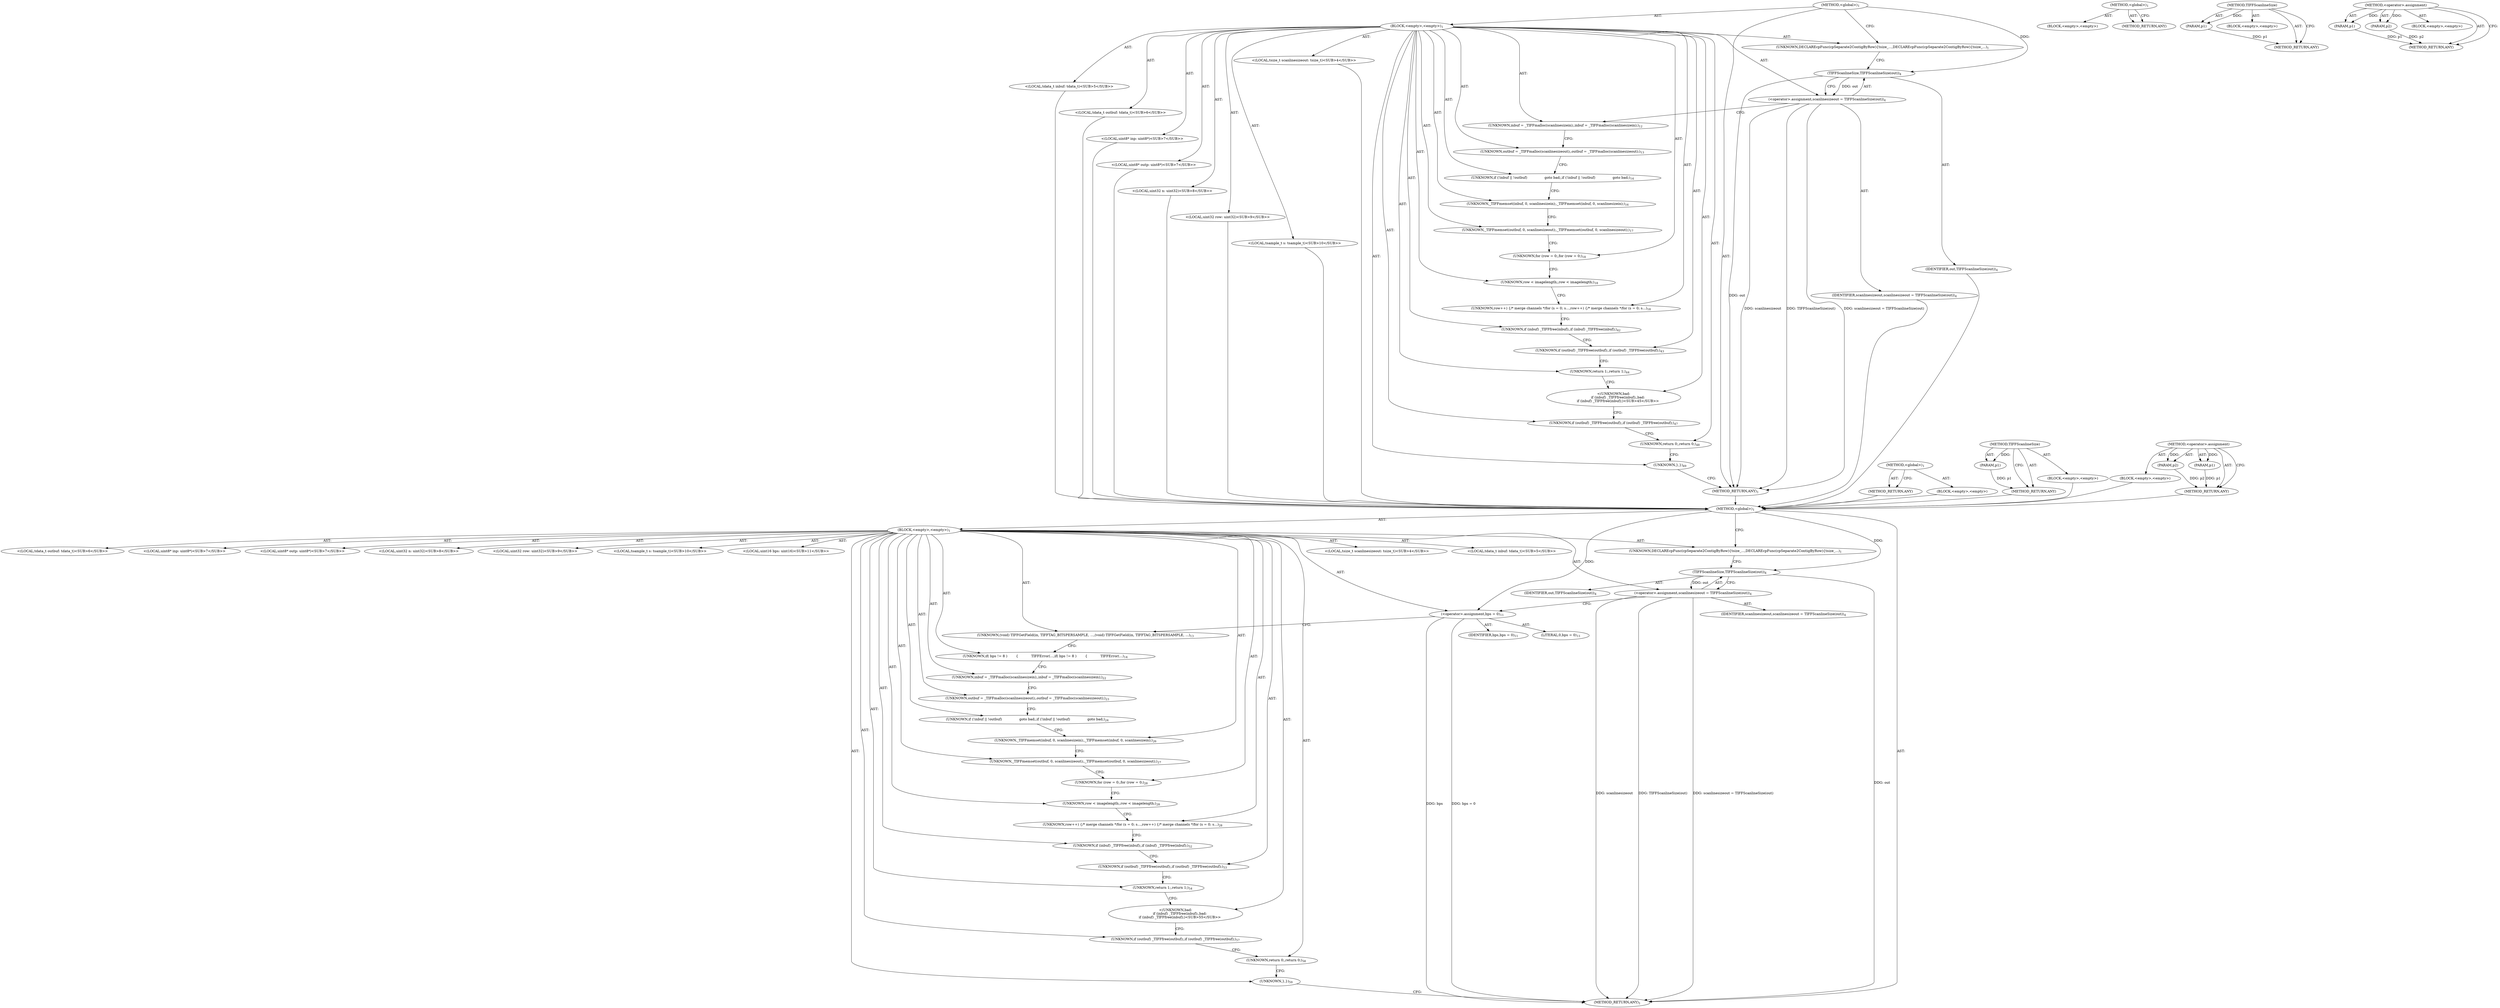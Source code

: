 digraph "&lt;operator&gt;.assignment" {
vulnerable_6 [label=<(METHOD,&lt;global&gt;)<SUB>1</SUB>>];
vulnerable_7 [label=<(BLOCK,&lt;empty&gt;,&lt;empty&gt;)<SUB>1</SUB>>];
vulnerable_8 [label=<(UNKNOWN,DECLAREcpFunc(cpSeparate2ContigByRow)
{
	tsize_...,DECLAREcpFunc(cpSeparate2ContigByRow)
{
	tsize_...)<SUB>1</SUB>>];
vulnerable_9 [label="<(LOCAL,tsize_t scanlinesizeout: tsize_t)<SUB>4</SUB>>"];
vulnerable_10 [label=<(&lt;operator&gt;.assignment,scanlinesizeout = TIFFScanlineSize(out))<SUB>4</SUB>>];
vulnerable_11 [label=<(IDENTIFIER,scanlinesizeout,scanlinesizeout = TIFFScanlineSize(out))<SUB>4</SUB>>];
vulnerable_12 [label=<(TIFFScanlineSize,TIFFScanlineSize(out))<SUB>4</SUB>>];
vulnerable_13 [label=<(IDENTIFIER,out,TIFFScanlineSize(out))<SUB>4</SUB>>];
vulnerable_14 [label="<(LOCAL,tdata_t inbuf: tdata_t)<SUB>5</SUB>>"];
vulnerable_15 [label="<(LOCAL,tdata_t outbuf: tdata_t)<SUB>6</SUB>>"];
vulnerable_16 [label="<(LOCAL,uint8* inp: uint8*)<SUB>7</SUB>>"];
vulnerable_17 [label="<(LOCAL,uint8* outp: uint8*)<SUB>7</SUB>>"];
vulnerable_18 [label="<(LOCAL,uint32 n: uint32)<SUB>8</SUB>>"];
vulnerable_19 [label="<(LOCAL,uint32 row: uint32)<SUB>9</SUB>>"];
vulnerable_20 [label="<(LOCAL,tsample_t s: tsample_t)<SUB>10</SUB>>"];
vulnerable_21 [label=<(UNKNOWN,inbuf = _TIFFmalloc(scanlinesizein);,inbuf = _TIFFmalloc(scanlinesizein);)<SUB>12</SUB>>];
vulnerable_22 [label=<(UNKNOWN,outbuf = _TIFFmalloc(scanlinesizeout);,outbuf = _TIFFmalloc(scanlinesizeout);)<SUB>13</SUB>>];
vulnerable_23 [label=<(UNKNOWN,if (!inbuf || !outbuf)
                goto bad;,if (!inbuf || !outbuf)
                goto bad;)<SUB>14</SUB>>];
vulnerable_24 [label=<(UNKNOWN,_TIFFmemset(inbuf, 0, scanlinesizein);,_TIFFmemset(inbuf, 0, scanlinesizein);)<SUB>16</SUB>>];
vulnerable_25 [label=<(UNKNOWN,_TIFFmemset(outbuf, 0, scanlinesizeout);,_TIFFmemset(outbuf, 0, scanlinesizeout);)<SUB>17</SUB>>];
vulnerable_26 [label=<(UNKNOWN,for (row = 0;,for (row = 0;)<SUB>18</SUB>>];
vulnerable_27 [label=<(UNKNOWN,row &lt; imagelength;,row &lt; imagelength;)<SUB>18</SUB>>];
vulnerable_28 [label=<(UNKNOWN,row++) {
		/* merge channels */
		for (s = 0; s...,row++) {
		/* merge channels */
		for (s = 0; s...)<SUB>18</SUB>>];
vulnerable_29 [label=<(UNKNOWN,if (inbuf) _TIFFfree(inbuf);,if (inbuf) _TIFFfree(inbuf);)<SUB>42</SUB>>];
vulnerable_30 [label=<(UNKNOWN,if (outbuf) _TIFFfree(outbuf);,if (outbuf) _TIFFfree(outbuf);)<SUB>43</SUB>>];
vulnerable_31 [label=<(UNKNOWN,return 1;,return 1;)<SUB>44</SUB>>];
vulnerable_32 [label="<(UNKNOWN,bad:
	if (inbuf) _TIFFfree(inbuf);,bad:
	if (inbuf) _TIFFfree(inbuf);)<SUB>45</SUB>>"];
vulnerable_33 [label=<(UNKNOWN,if (outbuf) _TIFFfree(outbuf);,if (outbuf) _TIFFfree(outbuf);)<SUB>47</SUB>>];
vulnerable_34 [label=<(UNKNOWN,return 0;,return 0;)<SUB>48</SUB>>];
vulnerable_35 [label=<(UNKNOWN,},})<SUB>49</SUB>>];
vulnerable_36 [label=<(METHOD_RETURN,ANY)<SUB>1</SUB>>];
vulnerable_51 [label=<(METHOD,&lt;global&gt;)<SUB>1</SUB>>];
vulnerable_52 [label=<(BLOCK,&lt;empty&gt;,&lt;empty&gt;)>];
vulnerable_53 [label=<(METHOD_RETURN,ANY)>];
vulnerable_62 [label=<(METHOD,TIFFScanlineSize)>];
vulnerable_63 [label=<(PARAM,p1)>];
vulnerable_64 [label=<(BLOCK,&lt;empty&gt;,&lt;empty&gt;)>];
vulnerable_65 [label=<(METHOD_RETURN,ANY)>];
vulnerable_57 [label=<(METHOD,&lt;operator&gt;.assignment)>];
vulnerable_58 [label=<(PARAM,p1)>];
vulnerable_59 [label=<(PARAM,p2)>];
vulnerable_60 [label=<(BLOCK,&lt;empty&gt;,&lt;empty&gt;)>];
vulnerable_61 [label=<(METHOD_RETURN,ANY)>];
fixed_6 [label=<(METHOD,&lt;global&gt;)<SUB>1</SUB>>];
fixed_7 [label=<(BLOCK,&lt;empty&gt;,&lt;empty&gt;)<SUB>1</SUB>>];
fixed_8 [label=<(UNKNOWN,DECLAREcpFunc(cpSeparate2ContigByRow)
{
	tsize_...,DECLAREcpFunc(cpSeparate2ContigByRow)
{
	tsize_...)<SUB>1</SUB>>];
fixed_9 [label="<(LOCAL,tsize_t scanlinesizeout: tsize_t)<SUB>4</SUB>>"];
fixed_10 [label=<(&lt;operator&gt;.assignment,scanlinesizeout = TIFFScanlineSize(out))<SUB>4</SUB>>];
fixed_11 [label=<(IDENTIFIER,scanlinesizeout,scanlinesizeout = TIFFScanlineSize(out))<SUB>4</SUB>>];
fixed_12 [label=<(TIFFScanlineSize,TIFFScanlineSize(out))<SUB>4</SUB>>];
fixed_13 [label=<(IDENTIFIER,out,TIFFScanlineSize(out))<SUB>4</SUB>>];
fixed_14 [label="<(LOCAL,tdata_t inbuf: tdata_t)<SUB>5</SUB>>"];
fixed_15 [label="<(LOCAL,tdata_t outbuf: tdata_t)<SUB>6</SUB>>"];
fixed_16 [label="<(LOCAL,uint8* inp: uint8*)<SUB>7</SUB>>"];
fixed_17 [label="<(LOCAL,uint8* outp: uint8*)<SUB>7</SUB>>"];
fixed_18 [label="<(LOCAL,uint32 n: uint32)<SUB>8</SUB>>"];
fixed_19 [label="<(LOCAL,uint32 row: uint32)<SUB>9</SUB>>"];
fixed_20 [label="<(LOCAL,tsample_t s: tsample_t)<SUB>10</SUB>>"];
fixed_21 [label="<(LOCAL,uint16 bps: uint16)<SUB>11</SUB>>"];
fixed_22 [label=<(&lt;operator&gt;.assignment,bps = 0)<SUB>11</SUB>>];
fixed_23 [label=<(IDENTIFIER,bps,bps = 0)<SUB>11</SUB>>];
fixed_24 [label=<(LITERAL,0,bps = 0)<SUB>11</SUB>>];
fixed_25 [label=<(UNKNOWN,(void) TIFFGetField(in, TIFFTAG_BITSPERSAMPLE, ...,(void) TIFFGetField(in, TIFFTAG_BITSPERSAMPLE, ...)<SUB>13</SUB>>];
fixed_26 [label=<(UNKNOWN,if( bps != 8 )
        {
            TIFFError(...,if( bps != 8 )
        {
            TIFFError(...)<SUB>14</SUB>>];
fixed_27 [label=<(UNKNOWN,inbuf = _TIFFmalloc(scanlinesizein);,inbuf = _TIFFmalloc(scanlinesizein);)<SUB>22</SUB>>];
fixed_28 [label=<(UNKNOWN,outbuf = _TIFFmalloc(scanlinesizeout);,outbuf = _TIFFmalloc(scanlinesizeout);)<SUB>23</SUB>>];
fixed_29 [label=<(UNKNOWN,if (!inbuf || !outbuf)
                goto bad;,if (!inbuf || !outbuf)
                goto bad;)<SUB>24</SUB>>];
fixed_30 [label=<(UNKNOWN,_TIFFmemset(inbuf, 0, scanlinesizein);,_TIFFmemset(inbuf, 0, scanlinesizein);)<SUB>26</SUB>>];
fixed_31 [label=<(UNKNOWN,_TIFFmemset(outbuf, 0, scanlinesizeout);,_TIFFmemset(outbuf, 0, scanlinesizeout);)<SUB>27</SUB>>];
fixed_32 [label=<(UNKNOWN,for (row = 0;,for (row = 0;)<SUB>28</SUB>>];
fixed_33 [label=<(UNKNOWN,row &lt; imagelength;,row &lt; imagelength;)<SUB>28</SUB>>];
fixed_34 [label=<(UNKNOWN,row++) {
		/* merge channels */
		for (s = 0; s...,row++) {
		/* merge channels */
		for (s = 0; s...)<SUB>28</SUB>>];
fixed_35 [label=<(UNKNOWN,if (inbuf) _TIFFfree(inbuf);,if (inbuf) _TIFFfree(inbuf);)<SUB>52</SUB>>];
fixed_36 [label=<(UNKNOWN,if (outbuf) _TIFFfree(outbuf);,if (outbuf) _TIFFfree(outbuf);)<SUB>53</SUB>>];
fixed_37 [label=<(UNKNOWN,return 1;,return 1;)<SUB>54</SUB>>];
fixed_38 [label="<(UNKNOWN,bad:
	if (inbuf) _TIFFfree(inbuf);,bad:
	if (inbuf) _TIFFfree(inbuf);)<SUB>55</SUB>>"];
fixed_39 [label=<(UNKNOWN,if (outbuf) _TIFFfree(outbuf);,if (outbuf) _TIFFfree(outbuf);)<SUB>57</SUB>>];
fixed_40 [label=<(UNKNOWN,return 0;,return 0;)<SUB>58</SUB>>];
fixed_41 [label=<(UNKNOWN,},})<SUB>59</SUB>>];
fixed_42 [label=<(METHOD_RETURN,ANY)<SUB>1</SUB>>];
fixed_61 [label=<(METHOD,&lt;global&gt;)<SUB>1</SUB>>];
fixed_62 [label=<(BLOCK,&lt;empty&gt;,&lt;empty&gt;)>];
fixed_63 [label=<(METHOD_RETURN,ANY)>];
fixed_72 [label=<(METHOD,TIFFScanlineSize)>];
fixed_73 [label=<(PARAM,p1)>];
fixed_74 [label=<(BLOCK,&lt;empty&gt;,&lt;empty&gt;)>];
fixed_75 [label=<(METHOD_RETURN,ANY)>];
fixed_67 [label=<(METHOD,&lt;operator&gt;.assignment)>];
fixed_68 [label=<(PARAM,p1)>];
fixed_69 [label=<(PARAM,p2)>];
fixed_70 [label=<(BLOCK,&lt;empty&gt;,&lt;empty&gt;)>];
fixed_71 [label=<(METHOD_RETURN,ANY)>];
vulnerable_6 -> vulnerable_7  [key=0, label="AST: "];
vulnerable_6 -> vulnerable_36  [key=0, label="AST: "];
vulnerable_6 -> vulnerable_8  [key=0, label="CFG: "];
vulnerable_6 -> vulnerable_12  [key=0, label="DDG: "];
vulnerable_7 -> vulnerable_8  [key=0, label="AST: "];
vulnerable_7 -> vulnerable_9  [key=0, label="AST: "];
vulnerable_7 -> vulnerable_10  [key=0, label="AST: "];
vulnerable_7 -> vulnerable_14  [key=0, label="AST: "];
vulnerable_7 -> vulnerable_15  [key=0, label="AST: "];
vulnerable_7 -> vulnerable_16  [key=0, label="AST: "];
vulnerable_7 -> vulnerable_17  [key=0, label="AST: "];
vulnerable_7 -> vulnerable_18  [key=0, label="AST: "];
vulnerable_7 -> vulnerable_19  [key=0, label="AST: "];
vulnerable_7 -> vulnerable_20  [key=0, label="AST: "];
vulnerable_7 -> vulnerable_21  [key=0, label="AST: "];
vulnerable_7 -> vulnerable_22  [key=0, label="AST: "];
vulnerable_7 -> vulnerable_23  [key=0, label="AST: "];
vulnerable_7 -> vulnerable_24  [key=0, label="AST: "];
vulnerable_7 -> vulnerable_25  [key=0, label="AST: "];
vulnerable_7 -> vulnerable_26  [key=0, label="AST: "];
vulnerable_7 -> vulnerable_27  [key=0, label="AST: "];
vulnerable_7 -> vulnerable_28  [key=0, label="AST: "];
vulnerable_7 -> vulnerable_29  [key=0, label="AST: "];
vulnerable_7 -> vulnerable_30  [key=0, label="AST: "];
vulnerable_7 -> vulnerable_31  [key=0, label="AST: "];
vulnerable_7 -> vulnerable_32  [key=0, label="AST: "];
vulnerable_7 -> vulnerable_33  [key=0, label="AST: "];
vulnerable_7 -> vulnerable_34  [key=0, label="AST: "];
vulnerable_7 -> vulnerable_35  [key=0, label="AST: "];
vulnerable_8 -> vulnerable_12  [key=0, label="CFG: "];
vulnerable_9 -> fixed_6  [key=0];
vulnerable_10 -> vulnerable_11  [key=0, label="AST: "];
vulnerable_10 -> vulnerable_12  [key=0, label="AST: "];
vulnerable_10 -> vulnerable_21  [key=0, label="CFG: "];
vulnerable_10 -> vulnerable_36  [key=0, label="DDG: scanlinesizeout"];
vulnerable_10 -> vulnerable_36  [key=1, label="DDG: TIFFScanlineSize(out)"];
vulnerable_10 -> vulnerable_36  [key=2, label="DDG: scanlinesizeout = TIFFScanlineSize(out)"];
vulnerable_11 -> fixed_6  [key=0];
vulnerable_12 -> vulnerable_13  [key=0, label="AST: "];
vulnerable_12 -> vulnerable_10  [key=0, label="CFG: "];
vulnerable_12 -> vulnerable_10  [key=1, label="DDG: out"];
vulnerable_12 -> vulnerable_36  [key=0, label="DDG: out"];
vulnerable_13 -> fixed_6  [key=0];
vulnerable_14 -> fixed_6  [key=0];
vulnerable_15 -> fixed_6  [key=0];
vulnerable_16 -> fixed_6  [key=0];
vulnerable_17 -> fixed_6  [key=0];
vulnerable_18 -> fixed_6  [key=0];
vulnerable_19 -> fixed_6  [key=0];
vulnerable_20 -> fixed_6  [key=0];
vulnerable_21 -> vulnerable_22  [key=0, label="CFG: "];
vulnerable_22 -> vulnerable_23  [key=0, label="CFG: "];
vulnerable_23 -> vulnerable_24  [key=0, label="CFG: "];
vulnerable_24 -> vulnerable_25  [key=0, label="CFG: "];
vulnerable_25 -> vulnerable_26  [key=0, label="CFG: "];
vulnerable_26 -> vulnerable_27  [key=0, label="CFG: "];
vulnerable_27 -> vulnerable_28  [key=0, label="CFG: "];
vulnerable_28 -> vulnerable_29  [key=0, label="CFG: "];
vulnerable_29 -> vulnerable_30  [key=0, label="CFG: "];
vulnerable_30 -> vulnerable_31  [key=0, label="CFG: "];
vulnerable_31 -> vulnerable_32  [key=0, label="CFG: "];
vulnerable_32 -> vulnerable_33  [key=0, label="CFG: "];
vulnerable_33 -> vulnerable_34  [key=0, label="CFG: "];
vulnerable_34 -> vulnerable_35  [key=0, label="CFG: "];
vulnerable_35 -> vulnerable_36  [key=0, label="CFG: "];
vulnerable_36 -> fixed_6  [key=0];
vulnerable_51 -> vulnerable_52  [key=0, label="AST: "];
vulnerable_51 -> vulnerable_53  [key=0, label="AST: "];
vulnerable_51 -> vulnerable_53  [key=1, label="CFG: "];
vulnerable_52 -> fixed_6  [key=0];
vulnerable_53 -> fixed_6  [key=0];
vulnerable_62 -> vulnerable_63  [key=0, label="AST: "];
vulnerable_62 -> vulnerable_63  [key=1, label="DDG: "];
vulnerable_62 -> vulnerable_64  [key=0, label="AST: "];
vulnerable_62 -> vulnerable_65  [key=0, label="AST: "];
vulnerable_62 -> vulnerable_65  [key=1, label="CFG: "];
vulnerable_63 -> vulnerable_65  [key=0, label="DDG: p1"];
vulnerable_64 -> fixed_6  [key=0];
vulnerable_65 -> fixed_6  [key=0];
vulnerable_57 -> vulnerable_58  [key=0, label="AST: "];
vulnerable_57 -> vulnerable_58  [key=1, label="DDG: "];
vulnerable_57 -> vulnerable_60  [key=0, label="AST: "];
vulnerable_57 -> vulnerable_59  [key=0, label="AST: "];
vulnerable_57 -> vulnerable_59  [key=1, label="DDG: "];
vulnerable_57 -> vulnerable_61  [key=0, label="AST: "];
vulnerable_57 -> vulnerable_61  [key=1, label="CFG: "];
vulnerable_58 -> vulnerable_61  [key=0, label="DDG: p1"];
vulnerable_59 -> vulnerable_61  [key=0, label="DDG: p2"];
vulnerable_60 -> fixed_6  [key=0];
vulnerable_61 -> fixed_6  [key=0];
fixed_6 -> fixed_7  [key=0, label="AST: "];
fixed_6 -> fixed_42  [key=0, label="AST: "];
fixed_6 -> fixed_8  [key=0, label="CFG: "];
fixed_6 -> fixed_22  [key=0, label="DDG: "];
fixed_6 -> fixed_12  [key=0, label="DDG: "];
fixed_7 -> fixed_8  [key=0, label="AST: "];
fixed_7 -> fixed_9  [key=0, label="AST: "];
fixed_7 -> fixed_10  [key=0, label="AST: "];
fixed_7 -> fixed_14  [key=0, label="AST: "];
fixed_7 -> fixed_15  [key=0, label="AST: "];
fixed_7 -> fixed_16  [key=0, label="AST: "];
fixed_7 -> fixed_17  [key=0, label="AST: "];
fixed_7 -> fixed_18  [key=0, label="AST: "];
fixed_7 -> fixed_19  [key=0, label="AST: "];
fixed_7 -> fixed_20  [key=0, label="AST: "];
fixed_7 -> fixed_21  [key=0, label="AST: "];
fixed_7 -> fixed_22  [key=0, label="AST: "];
fixed_7 -> fixed_25  [key=0, label="AST: "];
fixed_7 -> fixed_26  [key=0, label="AST: "];
fixed_7 -> fixed_27  [key=0, label="AST: "];
fixed_7 -> fixed_28  [key=0, label="AST: "];
fixed_7 -> fixed_29  [key=0, label="AST: "];
fixed_7 -> fixed_30  [key=0, label="AST: "];
fixed_7 -> fixed_31  [key=0, label="AST: "];
fixed_7 -> fixed_32  [key=0, label="AST: "];
fixed_7 -> fixed_33  [key=0, label="AST: "];
fixed_7 -> fixed_34  [key=0, label="AST: "];
fixed_7 -> fixed_35  [key=0, label="AST: "];
fixed_7 -> fixed_36  [key=0, label="AST: "];
fixed_7 -> fixed_37  [key=0, label="AST: "];
fixed_7 -> fixed_38  [key=0, label="AST: "];
fixed_7 -> fixed_39  [key=0, label="AST: "];
fixed_7 -> fixed_40  [key=0, label="AST: "];
fixed_7 -> fixed_41  [key=0, label="AST: "];
fixed_8 -> fixed_12  [key=0, label="CFG: "];
fixed_10 -> fixed_11  [key=0, label="AST: "];
fixed_10 -> fixed_12  [key=0, label="AST: "];
fixed_10 -> fixed_22  [key=0, label="CFG: "];
fixed_10 -> fixed_42  [key=0, label="DDG: scanlinesizeout"];
fixed_10 -> fixed_42  [key=1, label="DDG: TIFFScanlineSize(out)"];
fixed_10 -> fixed_42  [key=2, label="DDG: scanlinesizeout = TIFFScanlineSize(out)"];
fixed_12 -> fixed_13  [key=0, label="AST: "];
fixed_12 -> fixed_10  [key=0, label="CFG: "];
fixed_12 -> fixed_10  [key=1, label="DDG: out"];
fixed_12 -> fixed_42  [key=0, label="DDG: out"];
fixed_22 -> fixed_23  [key=0, label="AST: "];
fixed_22 -> fixed_24  [key=0, label="AST: "];
fixed_22 -> fixed_25  [key=0, label="CFG: "];
fixed_22 -> fixed_42  [key=0, label="DDG: bps"];
fixed_22 -> fixed_42  [key=1, label="DDG: bps = 0"];
fixed_25 -> fixed_26  [key=0, label="CFG: "];
fixed_26 -> fixed_27  [key=0, label="CFG: "];
fixed_27 -> fixed_28  [key=0, label="CFG: "];
fixed_28 -> fixed_29  [key=0, label="CFG: "];
fixed_29 -> fixed_30  [key=0, label="CFG: "];
fixed_30 -> fixed_31  [key=0, label="CFG: "];
fixed_31 -> fixed_32  [key=0, label="CFG: "];
fixed_32 -> fixed_33  [key=0, label="CFG: "];
fixed_33 -> fixed_34  [key=0, label="CFG: "];
fixed_34 -> fixed_35  [key=0, label="CFG: "];
fixed_35 -> fixed_36  [key=0, label="CFG: "];
fixed_36 -> fixed_37  [key=0, label="CFG: "];
fixed_37 -> fixed_38  [key=0, label="CFG: "];
fixed_38 -> fixed_39  [key=0, label="CFG: "];
fixed_39 -> fixed_40  [key=0, label="CFG: "];
fixed_40 -> fixed_41  [key=0, label="CFG: "];
fixed_41 -> fixed_42  [key=0, label="CFG: "];
fixed_61 -> fixed_62  [key=0, label="AST: "];
fixed_61 -> fixed_63  [key=0, label="AST: "];
fixed_61 -> fixed_63  [key=1, label="CFG: "];
fixed_72 -> fixed_73  [key=0, label="AST: "];
fixed_72 -> fixed_73  [key=1, label="DDG: "];
fixed_72 -> fixed_74  [key=0, label="AST: "];
fixed_72 -> fixed_75  [key=0, label="AST: "];
fixed_72 -> fixed_75  [key=1, label="CFG: "];
fixed_73 -> fixed_75  [key=0, label="DDG: p1"];
fixed_67 -> fixed_68  [key=0, label="AST: "];
fixed_67 -> fixed_68  [key=1, label="DDG: "];
fixed_67 -> fixed_70  [key=0, label="AST: "];
fixed_67 -> fixed_69  [key=0, label="AST: "];
fixed_67 -> fixed_69  [key=1, label="DDG: "];
fixed_67 -> fixed_71  [key=0, label="AST: "];
fixed_67 -> fixed_71  [key=1, label="CFG: "];
fixed_68 -> fixed_71  [key=0, label="DDG: p1"];
fixed_69 -> fixed_71  [key=0, label="DDG: p2"];
}
